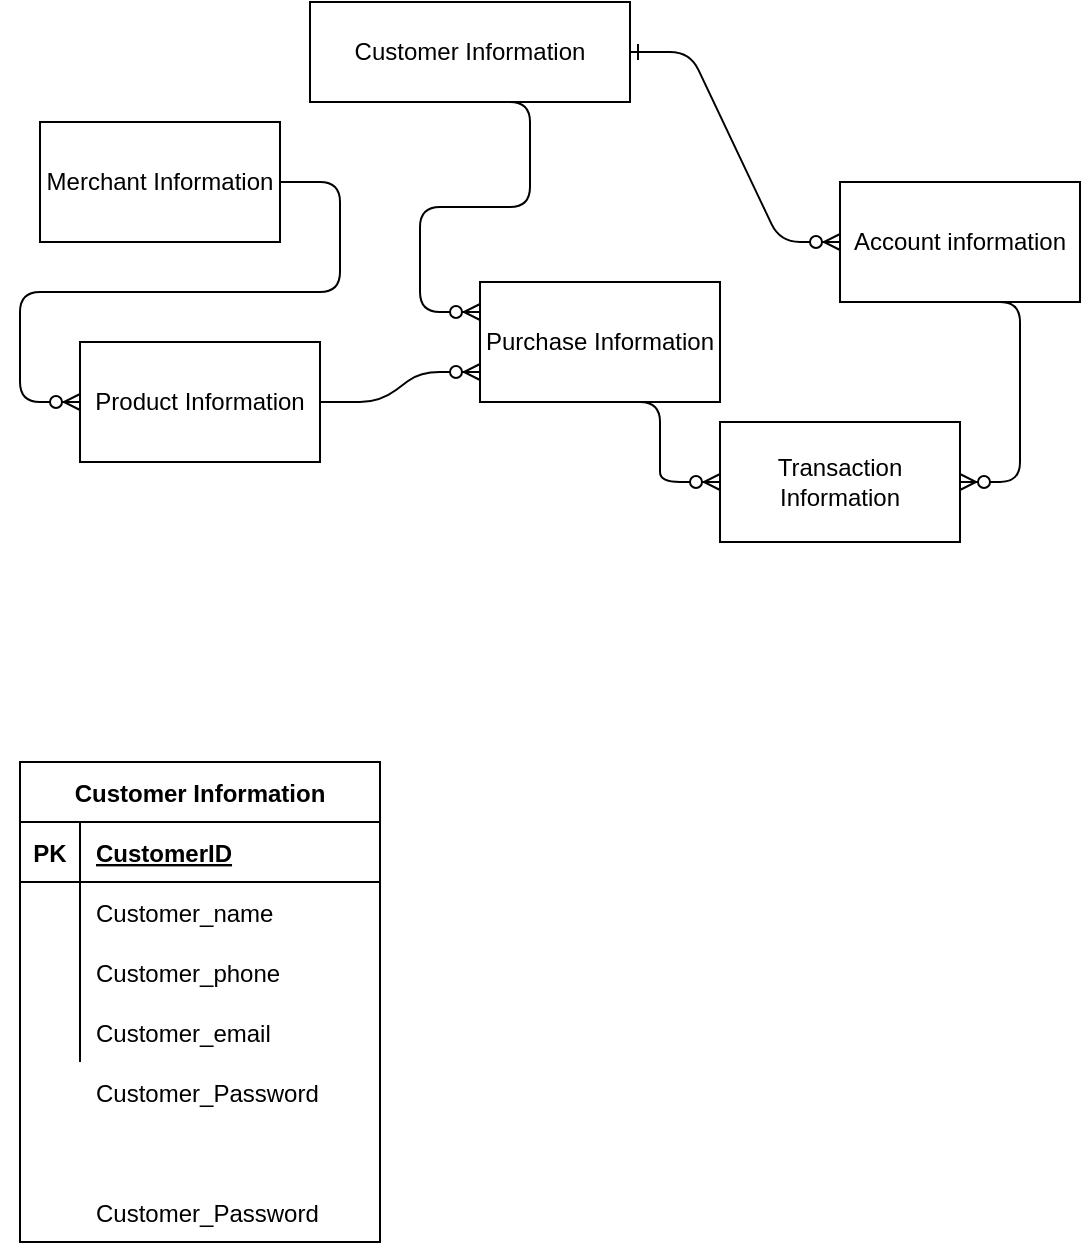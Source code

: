 <mxfile version="14.8.3" type="device"><diagram id="R2lEEEUBdFMjLlhIrx00" name="Page-1"><mxGraphModel dx="1006" dy="709" grid="1" gridSize="10" guides="1" tooltips="1" connect="1" arrows="1" fold="1" page="1" pageScale="1" pageWidth="1100" pageHeight="850" math="0" shadow="0" extFonts="Permanent Marker^https://fonts.googleapis.com/css?family=Permanent+Marker"><root><mxCell id="0"/><mxCell id="1" parent="0"/><mxCell id="C-vyLk0tnHw3VtMMgP7b-1" value="" style="edgeStyle=entityRelationEdgeStyle;endArrow=ERzeroToMany;startArrow=ERone;endFill=1;startFill=0;exitX=1;exitY=0.5;exitDx=0;exitDy=0;entryX=0;entryY=0.5;entryDx=0;entryDy=0;" parent="1" source="ysJGxH48NVyEu-qyNlDp-1" target="ysJGxH48NVyEu-qyNlDp-6" edge="1"><mxGeometry width="100" height="100" relative="1" as="geometry"><mxPoint x="330" y="265" as="sourcePoint"/><mxPoint x="450" y="195" as="targetPoint"/></mxGeometry></mxCell><mxCell id="ysJGxH48NVyEu-qyNlDp-1" value="Customer Information" style="rounded=0;whiteSpace=wrap;html=1;" vertex="1" parent="1"><mxGeometry x="425" y="60" width="160" height="50" as="geometry"/></mxCell><mxCell id="ysJGxH48NVyEu-qyNlDp-2" value="Purchase Information" style="rounded=0;whiteSpace=wrap;html=1;" vertex="1" parent="1"><mxGeometry x="510" y="200" width="120" height="60" as="geometry"/></mxCell><mxCell id="ysJGxH48NVyEu-qyNlDp-4" value="Transaction Information" style="rounded=0;whiteSpace=wrap;html=1;" vertex="1" parent="1"><mxGeometry x="630" y="270" width="120" height="60" as="geometry"/></mxCell><mxCell id="ysJGxH48NVyEu-qyNlDp-5" value="Merchant Information" style="rounded=0;whiteSpace=wrap;html=1;" vertex="1" parent="1"><mxGeometry x="290" y="120" width="120" height="60" as="geometry"/></mxCell><mxCell id="ysJGxH48NVyEu-qyNlDp-6" value="Account information" style="rounded=0;whiteSpace=wrap;html=1;" vertex="1" parent="1"><mxGeometry x="690" y="150" width="120" height="60" as="geometry"/></mxCell><mxCell id="ysJGxH48NVyEu-qyNlDp-7" value="Product Information" style="rounded=0;whiteSpace=wrap;html=1;" vertex="1" parent="1"><mxGeometry x="310" y="230" width="120" height="60" as="geometry"/></mxCell><mxCell id="ysJGxH48NVyEu-qyNlDp-10" value="" style="edgeStyle=entityRelationEdgeStyle;fontSize=12;html=1;endArrow=ERzeroToMany;endFill=1;exitX=0.5;exitY=1;exitDx=0;exitDy=0;" edge="1" parent="1" source="ysJGxH48NVyEu-qyNlDp-2" target="ysJGxH48NVyEu-qyNlDp-4"><mxGeometry width="100" height="100" relative="1" as="geometry"><mxPoint x="370" y="620" as="sourcePoint"/><mxPoint x="470" y="520" as="targetPoint"/></mxGeometry></mxCell><mxCell id="ysJGxH48NVyEu-qyNlDp-11" value="" style="edgeStyle=entityRelationEdgeStyle;fontSize=12;html=1;endArrow=ERzeroToMany;endFill=1;exitX=0.5;exitY=1;exitDx=0;exitDy=0;entryX=0;entryY=0.25;entryDx=0;entryDy=0;" edge="1" parent="1" source="ysJGxH48NVyEu-qyNlDp-1" target="ysJGxH48NVyEu-qyNlDp-2"><mxGeometry width="100" height="100" relative="1" as="geometry"><mxPoint x="370" y="620" as="sourcePoint"/><mxPoint x="470" y="520" as="targetPoint"/></mxGeometry></mxCell><mxCell id="ysJGxH48NVyEu-qyNlDp-12" value="" style="edgeStyle=entityRelationEdgeStyle;fontSize=12;html=1;endArrow=ERzeroToMany;endFill=1;exitX=0.5;exitY=1;exitDx=0;exitDy=0;entryX=1;entryY=0.5;entryDx=0;entryDy=0;" edge="1" parent="1" source="ysJGxH48NVyEu-qyNlDp-6" target="ysJGxH48NVyEu-qyNlDp-4"><mxGeometry width="100" height="100" relative="1" as="geometry"><mxPoint x="370" y="620" as="sourcePoint"/><mxPoint x="710" y="410" as="targetPoint"/></mxGeometry></mxCell><mxCell id="ysJGxH48NVyEu-qyNlDp-14" value="" style="edgeStyle=entityRelationEdgeStyle;fontSize=12;html=1;endArrow=ERzeroToMany;endFill=1;exitX=1;exitY=0.5;exitDx=0;exitDy=0;entryX=0;entryY=0.75;entryDx=0;entryDy=0;" edge="1" parent="1" source="ysJGxH48NVyEu-qyNlDp-7" target="ysJGxH48NVyEu-qyNlDp-2"><mxGeometry width="100" height="100" relative="1" as="geometry"><mxPoint x="370" y="620" as="sourcePoint"/><mxPoint x="580" y="390" as="targetPoint"/></mxGeometry></mxCell><mxCell id="ysJGxH48NVyEu-qyNlDp-15" value="" style="edgeStyle=entityRelationEdgeStyle;fontSize=12;html=1;endArrow=ERzeroToMany;endFill=1;" edge="1" parent="1" source="ysJGxH48NVyEu-qyNlDp-5"><mxGeometry width="100" height="100" relative="1" as="geometry"><mxPoint x="370" y="620" as="sourcePoint"/><mxPoint x="310" y="260" as="targetPoint"/></mxGeometry></mxCell><mxCell id="ysJGxH48NVyEu-qyNlDp-34" value="" style="group" vertex="1" connectable="0" parent="1"><mxGeometry x="270" y="390" width="190" height="290" as="geometry"/></mxCell><mxCell id="ysJGxH48NVyEu-qyNlDp-37" value="" style="group" vertex="1" connectable="0" parent="ysJGxH48NVyEu-qyNlDp-34"><mxGeometry x="10" y="50" width="180" height="240" as="geometry"/></mxCell><mxCell id="ysJGxH48NVyEu-qyNlDp-30" value="Customer_Password" style="shape=partialRectangle;connectable=0;fillColor=none;top=0;left=0;bottom=0;right=0;align=left;spacingLeft=6;overflow=hidden;" vertex="1" parent="ysJGxH48NVyEu-qyNlDp-37"><mxGeometry x="30" y="150" width="150" height="30" as="geometry"/></mxCell><mxCell id="ysJGxH48NVyEu-qyNlDp-33" value="Customer_Password" style="shape=partialRectangle;connectable=0;fillColor=none;top=0;left=0;bottom=0;right=0;align=left;spacingLeft=6;overflow=hidden;" vertex="1" parent="ysJGxH48NVyEu-qyNlDp-37"><mxGeometry x="30" y="210" width="150" height="30" as="geometry"/></mxCell><mxCell id="ysJGxH48NVyEu-qyNlDp-36" value="" style="group" vertex="1" connectable="0" parent="ysJGxH48NVyEu-qyNlDp-37"><mxGeometry width="180" height="240" as="geometry"/></mxCell><mxCell id="ysJGxH48NVyEu-qyNlDp-17" value="Customer Information" style="shape=table;startSize=30;container=1;collapsible=1;childLayout=tableLayout;fixedRows=1;rowLines=0;fontStyle=1;align=center;resizeLast=1;" vertex="1" parent="ysJGxH48NVyEu-qyNlDp-36"><mxGeometry width="180" height="240" as="geometry"/></mxCell><mxCell id="ysJGxH48NVyEu-qyNlDp-18" value="" style="shape=partialRectangle;collapsible=0;dropTarget=0;pointerEvents=0;fillColor=none;top=0;left=0;bottom=1;right=0;points=[[0,0.5],[1,0.5]];portConstraint=eastwest;" vertex="1" parent="ysJGxH48NVyEu-qyNlDp-17"><mxGeometry y="30" width="180" height="30" as="geometry"/></mxCell><mxCell id="ysJGxH48NVyEu-qyNlDp-19" value="PK" style="shape=partialRectangle;connectable=0;fillColor=none;top=0;left=0;bottom=0;right=0;fontStyle=1;overflow=hidden;" vertex="1" parent="ysJGxH48NVyEu-qyNlDp-18"><mxGeometry width="30" height="30" as="geometry"/></mxCell><mxCell id="ysJGxH48NVyEu-qyNlDp-20" value="CustomerID" style="shape=partialRectangle;connectable=0;fillColor=none;top=0;left=0;bottom=0;right=0;align=left;spacingLeft=6;fontStyle=5;overflow=hidden;" vertex="1" parent="ysJGxH48NVyEu-qyNlDp-18"><mxGeometry x="30" width="150" height="30" as="geometry"/></mxCell><mxCell id="ysJGxH48NVyEu-qyNlDp-21" value="" style="shape=partialRectangle;collapsible=0;dropTarget=0;pointerEvents=0;fillColor=none;top=0;left=0;bottom=0;right=0;points=[[0,0.5],[1,0.5]];portConstraint=eastwest;" vertex="1" parent="ysJGxH48NVyEu-qyNlDp-17"><mxGeometry y="60" width="180" height="30" as="geometry"/></mxCell><mxCell id="ysJGxH48NVyEu-qyNlDp-22" value="" style="shape=partialRectangle;connectable=0;fillColor=none;top=0;left=0;bottom=0;right=0;editable=1;overflow=hidden;" vertex="1" parent="ysJGxH48NVyEu-qyNlDp-21"><mxGeometry width="30" height="30" as="geometry"/></mxCell><mxCell id="ysJGxH48NVyEu-qyNlDp-23" value="Customer_name" style="shape=partialRectangle;connectable=0;fillColor=none;top=0;left=0;bottom=0;right=0;align=left;spacingLeft=6;overflow=hidden;" vertex="1" parent="ysJGxH48NVyEu-qyNlDp-21"><mxGeometry x="30" width="150" height="30" as="geometry"/></mxCell><mxCell id="ysJGxH48NVyEu-qyNlDp-24" value="" style="shape=partialRectangle;collapsible=0;dropTarget=0;pointerEvents=0;fillColor=none;top=0;left=0;bottom=0;right=0;points=[[0,0.5],[1,0.5]];portConstraint=eastwest;" vertex="1" parent="ysJGxH48NVyEu-qyNlDp-17"><mxGeometry y="90" width="180" height="30" as="geometry"/></mxCell><mxCell id="ysJGxH48NVyEu-qyNlDp-25" value="" style="shape=partialRectangle;connectable=0;fillColor=none;top=0;left=0;bottom=0;right=0;editable=1;overflow=hidden;" vertex="1" parent="ysJGxH48NVyEu-qyNlDp-24"><mxGeometry width="30" height="30" as="geometry"/></mxCell><mxCell id="ysJGxH48NVyEu-qyNlDp-26" value="Customer_phone" style="shape=partialRectangle;connectable=0;fillColor=none;top=0;left=0;bottom=0;right=0;align=left;spacingLeft=6;overflow=hidden;" vertex="1" parent="ysJGxH48NVyEu-qyNlDp-24"><mxGeometry x="30" width="150" height="30" as="geometry"/></mxCell><mxCell id="ysJGxH48NVyEu-qyNlDp-27" value="" style="shape=partialRectangle;collapsible=0;dropTarget=0;pointerEvents=0;fillColor=none;top=0;left=0;bottom=0;right=0;points=[[0,0.5],[1,0.5]];portConstraint=eastwest;" vertex="1" parent="ysJGxH48NVyEu-qyNlDp-17"><mxGeometry y="120" width="180" height="30" as="geometry"/></mxCell><mxCell id="ysJGxH48NVyEu-qyNlDp-28" value="" style="shape=partialRectangle;connectable=0;fillColor=none;top=0;left=0;bottom=0;right=0;editable=1;overflow=hidden;" vertex="1" parent="ysJGxH48NVyEu-qyNlDp-27"><mxGeometry width="30" height="30" as="geometry"/></mxCell><mxCell id="ysJGxH48NVyEu-qyNlDp-29" value="Customer_email" style="shape=partialRectangle;connectable=0;fillColor=none;top=0;left=0;bottom=0;right=0;align=left;spacingLeft=6;overflow=hidden;" vertex="1" parent="ysJGxH48NVyEu-qyNlDp-27"><mxGeometry x="30" width="150" height="30" as="geometry"/></mxCell><mxCell id="ysJGxH48NVyEu-qyNlDp-32" value="" style="shape=partialRectangle;connectable=0;fillColor=none;top=0;left=0;bottom=0;right=0;align=left;spacingLeft=6;overflow=hidden;" vertex="1" parent="ysJGxH48NVyEu-qyNlDp-36"><mxGeometry x="30" y="180" width="150" height="30" as="geometry"/></mxCell></root></mxGraphModel></diagram></mxfile>